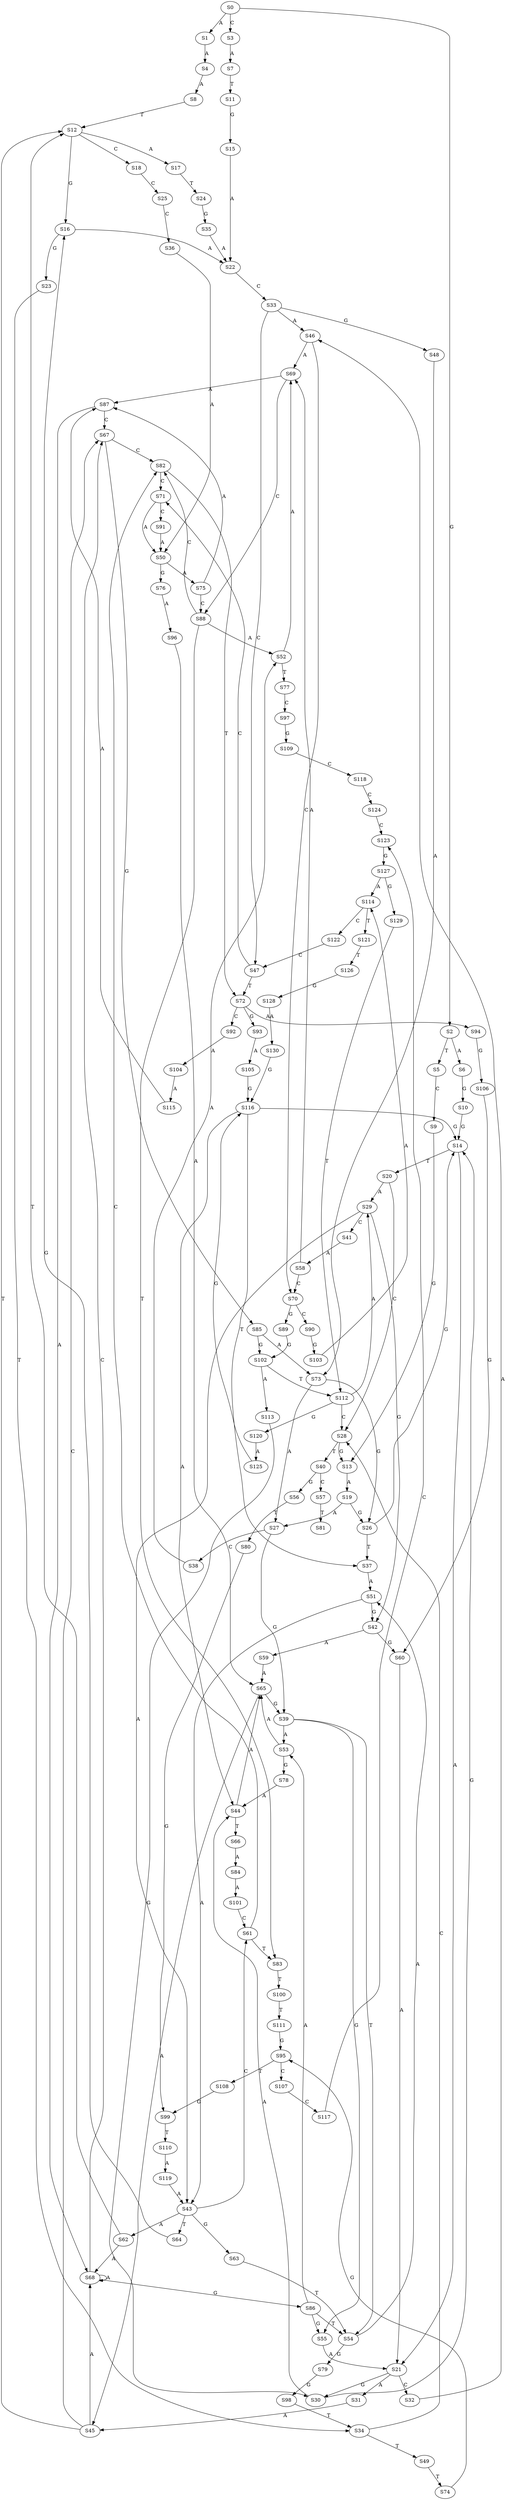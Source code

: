 strict digraph  {
	S0 -> S1 [ label = A ];
	S0 -> S2 [ label = G ];
	S0 -> S3 [ label = C ];
	S1 -> S4 [ label = A ];
	S2 -> S5 [ label = T ];
	S2 -> S6 [ label = A ];
	S3 -> S7 [ label = A ];
	S4 -> S8 [ label = A ];
	S5 -> S9 [ label = C ];
	S6 -> S10 [ label = G ];
	S7 -> S11 [ label = T ];
	S8 -> S12 [ label = T ];
	S9 -> S13 [ label = G ];
	S10 -> S14 [ label = G ];
	S11 -> S15 [ label = G ];
	S12 -> S16 [ label = G ];
	S12 -> S17 [ label = A ];
	S12 -> S18 [ label = C ];
	S13 -> S19 [ label = A ];
	S14 -> S20 [ label = T ];
	S14 -> S21 [ label = A ];
	S15 -> S22 [ label = A ];
	S16 -> S23 [ label = G ];
	S16 -> S22 [ label = A ];
	S17 -> S24 [ label = T ];
	S18 -> S25 [ label = C ];
	S19 -> S26 [ label = G ];
	S19 -> S27 [ label = A ];
	S20 -> S28 [ label = C ];
	S20 -> S29 [ label = A ];
	S21 -> S30 [ label = G ];
	S21 -> S31 [ label = A ];
	S21 -> S32 [ label = C ];
	S22 -> S33 [ label = C ];
	S23 -> S34 [ label = T ];
	S24 -> S35 [ label = G ];
	S25 -> S36 [ label = C ];
	S26 -> S37 [ label = T ];
	S26 -> S14 [ label = G ];
	S27 -> S38 [ label = C ];
	S27 -> S39 [ label = G ];
	S28 -> S40 [ label = T ];
	S28 -> S13 [ label = G ];
	S29 -> S41 [ label = C ];
	S29 -> S42 [ label = G ];
	S29 -> S43 [ label = A ];
	S30 -> S14 [ label = G ];
	S30 -> S44 [ label = A ];
	S31 -> S45 [ label = A ];
	S32 -> S46 [ label = A ];
	S33 -> S47 [ label = C ];
	S33 -> S48 [ label = G ];
	S33 -> S46 [ label = A ];
	S34 -> S28 [ label = C ];
	S34 -> S49 [ label = T ];
	S35 -> S22 [ label = A ];
	S36 -> S50 [ label = A ];
	S37 -> S51 [ label = A ];
	S38 -> S52 [ label = A ];
	S39 -> S53 [ label = A ];
	S39 -> S54 [ label = T ];
	S39 -> S55 [ label = G ];
	S40 -> S56 [ label = G ];
	S40 -> S57 [ label = C ];
	S41 -> S58 [ label = A ];
	S42 -> S59 [ label = A ];
	S42 -> S60 [ label = G ];
	S43 -> S61 [ label = C ];
	S43 -> S62 [ label = A ];
	S43 -> S63 [ label = G ];
	S43 -> S64 [ label = T ];
	S44 -> S65 [ label = A ];
	S44 -> S66 [ label = T ];
	S45 -> S67 [ label = C ];
	S45 -> S68 [ label = A ];
	S45 -> S12 [ label = T ];
	S46 -> S69 [ label = A ];
	S46 -> S70 [ label = C ];
	S47 -> S71 [ label = C ];
	S47 -> S72 [ label = T ];
	S48 -> S73 [ label = A ];
	S49 -> S74 [ label = T ];
	S50 -> S75 [ label = A ];
	S50 -> S76 [ label = G ];
	S51 -> S43 [ label = A ];
	S51 -> S42 [ label = G ];
	S52 -> S77 [ label = T ];
	S52 -> S69 [ label = A ];
	S53 -> S78 [ label = G ];
	S53 -> S65 [ label = A ];
	S54 -> S79 [ label = G ];
	S54 -> S51 [ label = A ];
	S55 -> S21 [ label = A ];
	S56 -> S80 [ label = T ];
	S57 -> S81 [ label = T ];
	S58 -> S69 [ label = A ];
	S58 -> S70 [ label = C ];
	S59 -> S65 [ label = A ];
	S60 -> S21 [ label = A ];
	S61 -> S82 [ label = C ];
	S61 -> S83 [ label = T ];
	S62 -> S12 [ label = T ];
	S62 -> S68 [ label = A ];
	S63 -> S54 [ label = T ];
	S64 -> S16 [ label = G ];
	S65 -> S45 [ label = A ];
	S65 -> S39 [ label = G ];
	S66 -> S84 [ label = A ];
	S67 -> S85 [ label = G ];
	S67 -> S82 [ label = C ];
	S68 -> S67 [ label = C ];
	S68 -> S86 [ label = G ];
	S68 -> S68 [ label = A ];
	S69 -> S87 [ label = A ];
	S69 -> S88 [ label = C ];
	S70 -> S89 [ label = G ];
	S70 -> S90 [ label = C ];
	S71 -> S50 [ label = A ];
	S71 -> S91 [ label = C ];
	S72 -> S92 [ label = C ];
	S72 -> S93 [ label = G ];
	S72 -> S94 [ label = A ];
	S73 -> S27 [ label = A ];
	S73 -> S26 [ label = G ];
	S74 -> S95 [ label = G ];
	S75 -> S87 [ label = A ];
	S75 -> S88 [ label = C ];
	S76 -> S96 [ label = A ];
	S77 -> S97 [ label = C ];
	S78 -> S44 [ label = A ];
	S79 -> S98 [ label = G ];
	S80 -> S99 [ label = G ];
	S82 -> S71 [ label = C ];
	S82 -> S72 [ label = T ];
	S83 -> S100 [ label = T ];
	S84 -> S101 [ label = A ];
	S85 -> S102 [ label = G ];
	S85 -> S73 [ label = A ];
	S86 -> S53 [ label = A ];
	S86 -> S55 [ label = G ];
	S86 -> S54 [ label = T ];
	S87 -> S68 [ label = A ];
	S87 -> S67 [ label = C ];
	S88 -> S82 [ label = C ];
	S88 -> S52 [ label = A ];
	S88 -> S83 [ label = T ];
	S89 -> S102 [ label = G ];
	S90 -> S103 [ label = G ];
	S91 -> S50 [ label = A ];
	S92 -> S104 [ label = A ];
	S93 -> S105 [ label = A ];
	S94 -> S106 [ label = G ];
	S95 -> S107 [ label = C ];
	S95 -> S108 [ label = T ];
	S96 -> S65 [ label = A ];
	S97 -> S109 [ label = G ];
	S98 -> S34 [ label = T ];
	S99 -> S110 [ label = T ];
	S100 -> S111 [ label = T ];
	S101 -> S61 [ label = C ];
	S102 -> S112 [ label = T ];
	S102 -> S113 [ label = A ];
	S103 -> S114 [ label = A ];
	S104 -> S115 [ label = A ];
	S105 -> S116 [ label = G ];
	S106 -> S60 [ label = G ];
	S107 -> S117 [ label = C ];
	S108 -> S99 [ label = G ];
	S109 -> S118 [ label = C ];
	S110 -> S119 [ label = A ];
	S111 -> S95 [ label = G ];
	S112 -> S29 [ label = A ];
	S112 -> S28 [ label = C ];
	S112 -> S120 [ label = G ];
	S113 -> S30 [ label = G ];
	S114 -> S121 [ label = T ];
	S114 -> S122 [ label = C ];
	S115 -> S87 [ label = A ];
	S116 -> S37 [ label = T ];
	S116 -> S44 [ label = A ];
	S116 -> S14 [ label = G ];
	S117 -> S123 [ label = C ];
	S118 -> S124 [ label = C ];
	S119 -> S43 [ label = A ];
	S120 -> S125 [ label = A ];
	S121 -> S126 [ label = T ];
	S122 -> S47 [ label = C ];
	S123 -> S127 [ label = G ];
	S124 -> S123 [ label = C ];
	S125 -> S116 [ label = G ];
	S126 -> S128 [ label = G ];
	S127 -> S114 [ label = A ];
	S127 -> S129 [ label = G ];
	S128 -> S130 [ label = A ];
	S129 -> S112 [ label = T ];
	S130 -> S116 [ label = G ];
}
